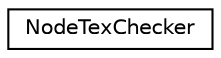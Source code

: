 digraph G
{
  edge [fontname="Helvetica",fontsize="10",labelfontname="Helvetica",labelfontsize="10"];
  node [fontname="Helvetica",fontsize="10",shape=record];
  rankdir=LR;
  Node1 [label="NodeTexChecker",height=0.2,width=0.4,color="black", fillcolor="white", style="filled",URL="$d6/df3/structNodeTexChecker.html"];
}
